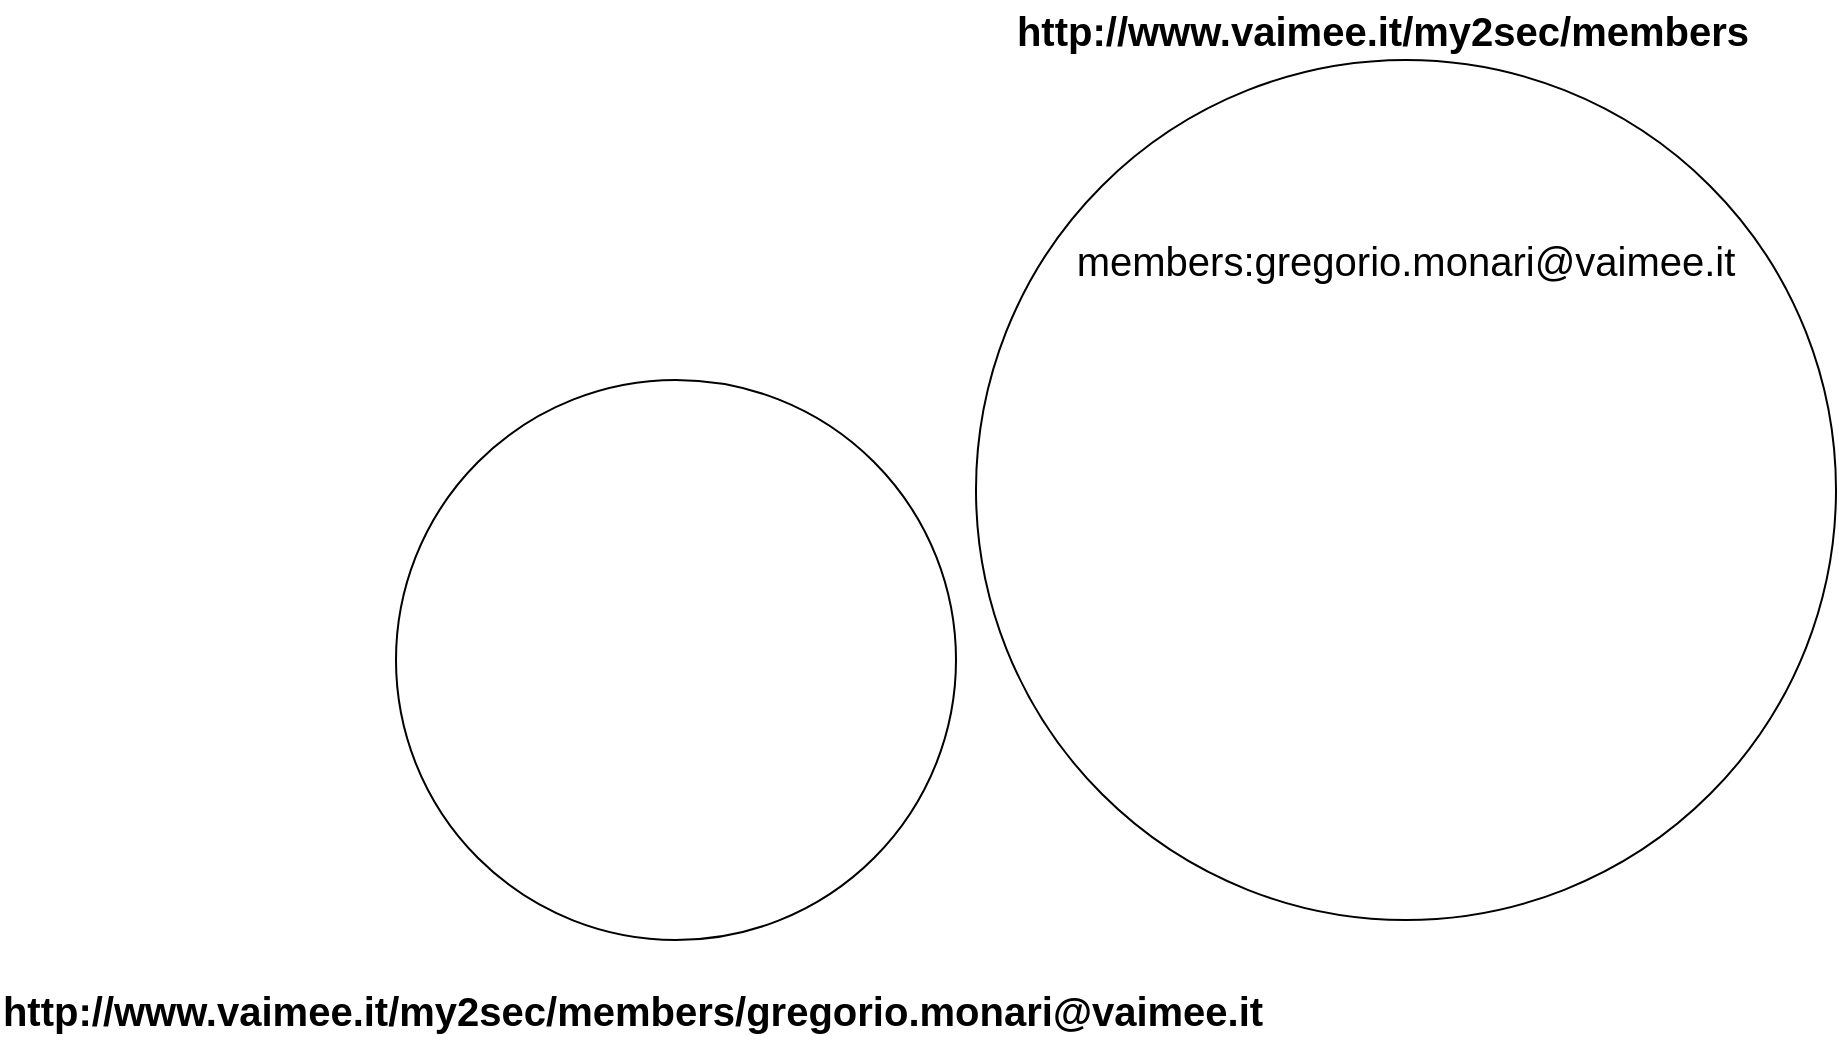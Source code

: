 <mxfile version="20.2.3" type="device" pages="3"><diagram id="EjPM-wcpp2f_QWponHcE" name="Pagina-2"><mxGraphModel dx="1865" dy="649" grid="1" gridSize="10" guides="1" tooltips="1" connect="1" arrows="1" fold="1" page="1" pageScale="1" pageWidth="827" pageHeight="1169" math="0" shadow="0"><root><mxCell id="0"/><mxCell id="1" parent="0"/><mxCell id="1WnBhAtx0a35UNG7bfUH-1" value="" style="ellipse;whiteSpace=wrap;html=1;aspect=fixed;" vertex="1" parent="1"><mxGeometry y="280" width="280" height="280" as="geometry"/></mxCell><mxCell id="1WnBhAtx0a35UNG7bfUH-2" value="" style="ellipse;whiteSpace=wrap;html=1;aspect=fixed;" vertex="1" parent="1"><mxGeometry x="290" y="120" width="430" height="430" as="geometry"/></mxCell><mxCell id="1WnBhAtx0a35UNG7bfUH-3" value="http://www.vaimee.it/my2sec/members" style="text;strokeColor=none;fillColor=none;html=1;fontSize=20;fontStyle=1;verticalAlign=middle;align=center;" vertex="1" parent="1"><mxGeometry x="265" y="90" width="455" height="30" as="geometry"/></mxCell><mxCell id="1WnBhAtx0a35UNG7bfUH-4" value="http://www.vaimee.it/my2sec/members/gregorio.monari@vaimee.it" style="text;strokeColor=none;fillColor=none;html=1;fontSize=20;fontStyle=1;verticalAlign=middle;align=center;" vertex="1" parent="1"><mxGeometry x="-110" y="580" width="455" height="30" as="geometry"/></mxCell><mxCell id="1WnBhAtx0a35UNG7bfUH-7" value="members:gregorio.monari@vaimee.it" style="text;html=1;strokeColor=none;fillColor=none;align=center;verticalAlign=middle;whiteSpace=wrap;rounded=0;fontSize=20;" vertex="1" parent="1"><mxGeometry x="317" y="200" width="376" height="40" as="geometry"/></mxCell></root></mxGraphModel></diagram><diagram id="SbAHfcL2evVn9gWAeOtN" name="dream-stack"><mxGraphModel dx="1384" dy="865" grid="1" gridSize="10" guides="1" tooltips="1" connect="1" arrows="1" fold="1" page="1" pageScale="1" pageWidth="827" pageHeight="1169" math="0" shadow="0"><root><mxCell id="0"/><mxCell id="1" parent="0"/><mxCell id="iCswEECjXaVhPGg6Xm-0-4" value="DATABASES" style="swimlane;fontSize=20;" vertex="1" parent="1"><mxGeometry x="30" y="310" width="250" height="290" as="geometry"/></mxCell><mxCell id="iCswEECjXaVhPGg6Xm-0-5" value="SEPA" style="shape=hexagon;perimeter=hexagonPerimeter2;whiteSpace=wrap;html=1;fixedSize=1;fontSize=20;" vertex="1" parent="iCswEECjXaVhPGg6Xm-0-4"><mxGeometry x="20" y="50" width="90" height="70" as="geometry"/></mxCell><mxCell id="iCswEECjXaVhPGg6Xm-0-6" value="MYSQL" style="shape=hexagon;perimeter=hexagonPerimeter2;whiteSpace=wrap;html=1;fixedSize=1;fontSize=20;" vertex="1" parent="iCswEECjXaVhPGg6Xm-0-4"><mxGeometry x="140" y="50" width="90" height="70" as="geometry"/></mxCell><mxCell id="iCswEECjXaVhPGg6Xm-0-11" value="SEPA&lt;br&gt;STAGING" style="shape=hexagon;perimeter=hexagonPerimeter2;whiteSpace=wrap;html=1;fixedSize=1;fontSize=20;" vertex="1" parent="iCswEECjXaVhPGg6Xm-0-4"><mxGeometry x="20" y="170" width="90" height="70" as="geometry"/></mxCell><mxCell id="iCswEECjXaVhPGg6Xm-0-12" value="MYSQL&lt;br&gt;STAGING" style="shape=hexagon;perimeter=hexagonPerimeter2;whiteSpace=wrap;html=1;fixedSize=1;fontSize=20;" vertex="1" parent="iCswEECjXaVhPGg6Xm-0-4"><mxGeometry x="140" y="170" width="90" height="70" as="geometry"/></mxCell><mxCell id="iCswEECjXaVhPGg6Xm-0-7" value="SECURITY" style="swimlane;fontSize=20;" vertex="1" parent="1"><mxGeometry x="180" y="30" width="340" height="150" as="geometry"/></mxCell><mxCell id="iCswEECjXaVhPGg6Xm-0-8" value="TRAE&lt;br&gt;FIK" style="shape=hexagon;perimeter=hexagonPerimeter2;whiteSpace=wrap;html=1;fixedSize=1;fontSize=20;" vertex="1" parent="iCswEECjXaVhPGg6Xm-0-7"><mxGeometry x="20" y="50" width="90" height="70" as="geometry"/></mxCell><mxCell id="iCswEECjXaVhPGg6Xm-0-9" value="KEY&lt;br&gt;CLOAK" style="shape=hexagon;perimeter=hexagonPerimeter2;whiteSpace=wrap;html=1;fixedSize=1;fontSize=20;" vertex="1" parent="iCswEECjXaVhPGg6Xm-0-7"><mxGeometry x="130" y="50" width="90" height="70" as="geometry"/></mxCell><mxCell id="iCswEECjXaVhPGg6Xm-0-33" value="PORTAI&lt;br&gt;NER" style="shape=hexagon;perimeter=hexagonPerimeter2;whiteSpace=wrap;html=1;fixedSize=1;fontSize=20;" vertex="1" parent="iCswEECjXaVhPGg6Xm-0-7"><mxGeometry x="234" y="50" width="90" height="70" as="geometry"/></mxCell><mxCell id="iCswEECjXaVhPGg6Xm-0-36" value="" style="sketch=0;pointerEvents=1;shadow=0;dashed=0;html=1;strokeColor=none;fillColor=#505050;labelPosition=center;verticalLabelPosition=bottom;verticalAlign=top;outlineConnect=0;align=center;shape=mxgraph.office.security.lock_protected;fontSize=20;" vertex="1" parent="iCswEECjXaVhPGg6Xm-0-7"><mxGeometry x="10" y="90" width="38" height="52" as="geometry"/></mxCell><mxCell id="iCswEECjXaVhPGg6Xm-0-10" value="" style="endArrow=none;html=1;rounded=0;fontSize=20;curved=1;strokeWidth=3;" edge="1" parent="1"><mxGeometry width="50" height="50" relative="1" as="geometry"><mxPoint x="40" y="240" as="sourcePoint"/><mxPoint x="850" y="240" as="targetPoint"/></mxGeometry></mxCell><mxCell id="iCswEECjXaVhPGg6Xm-0-13" value="" style="endArrow=none;html=1;rounded=0;fontSize=20;strokeWidth=3;curved=1;exitX=0.5;exitY=0;exitDx=0;exitDy=0;" edge="1" parent="1" source="iCswEECjXaVhPGg6Xm-0-4"><mxGeometry width="50" height="50" relative="1" as="geometry"><mxPoint x="120" y="290" as="sourcePoint"/><mxPoint x="155" y="240" as="targetPoint"/></mxGeometry></mxCell><mxCell id="iCswEECjXaVhPGg6Xm-0-14" value="" style="endArrow=none;html=1;rounded=0;fontSize=20;strokeWidth=3;curved=1;" edge="1" parent="1"><mxGeometry width="50" height="50" relative="1" as="geometry"><mxPoint x="350" y="240" as="sourcePoint"/><mxPoint x="350" y="150" as="targetPoint"/></mxGeometry></mxCell><mxCell id="iCswEECjXaVhPGg6Xm-0-15" value="" style="endArrow=none;html=1;rounded=0;fontSize=20;strokeWidth=3;curved=1;" edge="1" parent="1"><mxGeometry width="50" height="50" relative="1" as="geometry"><mxPoint x="460" y="240" as="sourcePoint"/><mxPoint x="460" y="150" as="targetPoint"/></mxGeometry></mxCell><mxCell id="iCswEECjXaVhPGg6Xm-0-16" value="network: traefik" style="text;html=1;strokeColor=none;fillColor=none;align=center;verticalAlign=middle;whiteSpace=wrap;rounded=0;fontSize=20;" vertex="1" parent="1"><mxGeometry x="50" y="210" width="160" height="30" as="geometry"/></mxCell><mxCell id="iCswEECjXaVhPGg6Xm-0-17" value="" style="verticalLabelPosition=bottom;html=1;verticalAlign=top;align=center;strokeColor=none;fillColor=#00BEF2;shape=mxgraph.azure.computer;pointerEvents=1;fontSize=20;" vertex="1" parent="1"><mxGeometry x="20" y="75" width="95" height="80" as="geometry"/></mxCell><mxCell id="iCswEECjXaVhPGg6Xm-0-35" style="rounded=0;orthogonalLoop=1;jettySize=auto;html=1;fontSize=20;strokeWidth=3;endArrow=none;endFill=0;exitX=1;exitY=0.5;exitDx=0;exitDy=0;exitPerimeter=0;" edge="1" parent="1" source="iCswEECjXaVhPGg6Xm-0-17" target="iCswEECjXaVhPGg6Xm-0-8"><mxGeometry relative="1" as="geometry"><mxPoint x="258.208" y="-8" as="sourcePoint"/></mxGeometry></mxCell><mxCell id="iCswEECjXaVhPGg6Xm-0-21" value="DATA VISUALIZATION" style="swimlane;fontSize=20;" vertex="1" parent="1"><mxGeometry x="320" y="310" width="240" height="260" as="geometry"/></mxCell><mxCell id="iCswEECjXaVhPGg6Xm-0-22" value="SUPER&lt;br&gt;SET" style="shape=hexagon;perimeter=hexagonPerimeter2;whiteSpace=wrap;html=1;fixedSize=1;fontSize=20;" vertex="1" parent="iCswEECjXaVhPGg6Xm-0-21"><mxGeometry x="20" y="50" width="90" height="70" as="geometry"/></mxCell><mxCell id="iCswEECjXaVhPGg6Xm-0-23" value="GRAFANA" style="shape=hexagon;perimeter=hexagonPerimeter2;whiteSpace=wrap;html=1;fixedSize=1;fontSize=20;" vertex="1" parent="iCswEECjXaVhPGg6Xm-0-21"><mxGeometry x="130" y="50" width="90" height="70" as="geometry"/></mxCell><mxCell id="iCswEECjXaVhPGg6Xm-0-32" value="ADMINER" style="shape=hexagon;perimeter=hexagonPerimeter2;whiteSpace=wrap;html=1;fixedSize=1;fontSize=20;" vertex="1" parent="iCswEECjXaVhPGg6Xm-0-21"><mxGeometry x="75" y="150" width="90" height="70" as="geometry"/></mxCell><mxCell id="iCswEECjXaVhPGg6Xm-0-24" value="" style="endArrow=none;html=1;rounded=0;fontSize=20;strokeWidth=3;curved=1;exitX=0.5;exitY=0;exitDx=0;exitDy=0;" edge="1" parent="1"><mxGeometry width="50" height="50" relative="1" as="geometry"><mxPoint x="410" y="310" as="sourcePoint"/><mxPoint x="410" y="240" as="targetPoint"/></mxGeometry></mxCell><mxCell id="iCswEECjXaVhPGg6Xm-0-25" value="WEBSITES" style="swimlane;fontSize=20;" vertex="1" parent="1"><mxGeometry x="560" y="50" width="240" height="150" as="geometry"/></mxCell><mxCell id="iCswEECjXaVhPGg6Xm-0-26" value="NGINX" style="shape=hexagon;perimeter=hexagonPerimeter2;whiteSpace=wrap;html=1;fixedSize=1;fontSize=20;" vertex="1" parent="iCswEECjXaVhPGg6Xm-0-25"><mxGeometry x="20" y="50" width="90" height="70" as="geometry"/></mxCell><mxCell id="iCswEECjXaVhPGg6Xm-0-27" value="..." style="shape=hexagon;perimeter=hexagonPerimeter2;whiteSpace=wrap;html=1;fixedSize=1;fontSize=20;" vertex="1" parent="iCswEECjXaVhPGg6Xm-0-25"><mxGeometry x="130" y="50" width="90" height="70" as="geometry"/></mxCell><mxCell id="iCswEECjXaVhPGg6Xm-0-28" value="" style="endArrow=none;html=1;rounded=0;fontSize=20;strokeWidth=3;curved=1;" edge="1" parent="1"><mxGeometry width="50" height="50" relative="1" as="geometry"><mxPoint x="680" y="240" as="sourcePoint"/><mxPoint x="680" y="200" as="targetPoint"/></mxGeometry></mxCell><mxCell id="iCswEECjXaVhPGg6Xm-0-29" value="OTHERS" style="swimlane;fontSize=20;" vertex="1" parent="1"><mxGeometry x="590" y="310" width="240" height="230" as="geometry"/></mxCell><mxCell id="iCswEECjXaVhPGg6Xm-0-30" value="OP" style="shape=hexagon;perimeter=hexagonPerimeter2;whiteSpace=wrap;html=1;fixedSize=1;fontSize=20;" vertex="1" parent="iCswEECjXaVhPGg6Xm-0-29"><mxGeometry x="20" y="50" width="90" height="70" as="geometry"/></mxCell><mxCell id="iCswEECjXaVhPGg6Xm-0-31" value="NODE" style="shape=hexagon;perimeter=hexagonPerimeter2;whiteSpace=wrap;html=1;fixedSize=1;fontSize=20;" vertex="1" parent="iCswEECjXaVhPGg6Xm-0-29"><mxGeometry x="130" y="50" width="90" height="70" as="geometry"/></mxCell><mxCell id="iCswEECjXaVhPGg6Xm-0-37" value="PAC" style="shape=hexagon;perimeter=hexagonPerimeter2;whiteSpace=wrap;html=1;fixedSize=1;fontSize=20;" vertex="1" parent="iCswEECjXaVhPGg6Xm-0-29"><mxGeometry x="75" y="140" width="90" height="70" as="geometry"/></mxCell><mxCell id="iCswEECjXaVhPGg6Xm-0-34" value="" style="endArrow=none;html=1;rounded=0;fontSize=20;strokeWidth=3;curved=1;" edge="1" parent="1"><mxGeometry width="50" height="50" relative="1" as="geometry"><mxPoint x="250" y="240" as="sourcePoint"/><mxPoint x="250" y="150" as="targetPoint"/></mxGeometry></mxCell><mxCell id="iCswEECjXaVhPGg6Xm-0-38" value="" style="endArrow=none;html=1;rounded=0;fontSize=20;strokeWidth=3;curved=1;exitX=0.5;exitY=0;exitDx=0;exitDy=0;" edge="1" parent="1"><mxGeometry width="50" height="50" relative="1" as="geometry"><mxPoint x="709.33" y="310" as="sourcePoint"/><mxPoint x="709.33" y="240" as="targetPoint"/></mxGeometry></mxCell><mxCell id="iCswEECjXaVhPGg6Xm-0-40" value="" style="endArrow=none;html=1;rounded=0;fontSize=20;curved=1;strokeWidth=3;dashed=1;" edge="1" parent="1"><mxGeometry width="50" height="50" relative="1" as="geometry"><mxPoint x="35" y="740" as="sourcePoint"/><mxPoint x="845" y="740" as="targetPoint"/></mxGeometry></mxCell><mxCell id="iCswEECjXaVhPGg6Xm-0-41" value="" style="endArrow=none;html=1;rounded=0;fontSize=20;curved=1;strokeWidth=3;dashed=1;exitX=0.5;exitY=1;exitDx=0;exitDy=0;" edge="1" parent="1" source="iCswEECjXaVhPGg6Xm-0-4"><mxGeometry width="50" height="50" relative="1" as="geometry"><mxPoint x="30" y="660" as="sourcePoint"/><mxPoint x="155" y="740" as="targetPoint"/></mxGeometry></mxCell><mxCell id="iCswEECjXaVhPGg6Xm-0-42" value="" style="endArrow=none;html=1;rounded=0;fontSize=20;curved=1;strokeWidth=3;dashed=1;exitX=0.5;exitY=1;exitDx=0;exitDy=0;" edge="1" parent="1"><mxGeometry width="50" height="50" relative="1" as="geometry"><mxPoint x="440" y="570" as="sourcePoint"/><mxPoint x="440" y="740" as="targetPoint"/></mxGeometry></mxCell><mxCell id="iCswEECjXaVhPGg6Xm-0-43" value="" style="endArrow=none;html=1;rounded=0;fontSize=20;curved=1;strokeWidth=3;dashed=1;exitX=0.5;exitY=1;exitDx=0;exitDy=0;" edge="1" parent="1"><mxGeometry width="50" height="50" relative="1" as="geometry"><mxPoint x="709.33" y="540" as="sourcePoint"/><mxPoint x="709" y="740" as="targetPoint"/></mxGeometry></mxCell><mxCell id="iCswEECjXaVhPGg6Xm-0-44" value="network: backend" style="text;html=1;strokeColor=none;fillColor=none;align=center;verticalAlign=middle;whiteSpace=wrap;rounded=0;fontSize=20;" vertex="1" parent="1"><mxGeometry x="730" y="700" width="160" height="30" as="geometry"/></mxCell></root></mxGraphModel></diagram><diagram id="7DDz9SjzyHItLnLMlWE7" name="Pagina-3"><mxGraphModel dx="1038" dy="649" grid="1" gridSize="10" guides="1" tooltips="1" connect="1" arrows="1" fold="1" page="1" pageScale="1" pageWidth="827" pageHeight="1169" math="0" shadow="0"><root><mxCell id="0"/><mxCell id="1" parent="0"/><mxCell id="svfim86A9lnAzqaO_M8G-1" value="DB" style="shape=cylinder3;whiteSpace=wrap;html=1;boundedLbl=1;backgroundOutline=1;size=15;fontSize=20;" vertex="1" parent="1"><mxGeometry x="350" y="100" width="100" height="100" as="geometry"/></mxCell><mxCell id="svfim86A9lnAzqaO_M8G-14" style="edgeStyle=none;rounded=0;orthogonalLoop=1;jettySize=auto;html=1;entryX=0.5;entryY=0;entryDx=0;entryDy=0;fontSize=20;endArrow=classic;endFill=1;strokeWidth=3;" edge="1" parent="1" source="svfim86A9lnAzqaO_M8G-2" target="svfim86A9lnAzqaO_M8G-13"><mxGeometry relative="1" as="geometry"/></mxCell><mxCell id="svfim86A9lnAzqaO_M8G-2" value="OP&lt;br&gt;UNIT" style="ellipse;whiteSpace=wrap;html=1;aspect=fixed;fontSize=20;" vertex="1" parent="1"><mxGeometry x="360" y="350" width="80" height="80" as="geometry"/></mxCell><mxCell id="svfim86A9lnAzqaO_M8G-6" style="edgeStyle=none;rounded=0;orthogonalLoop=1;jettySize=auto;html=1;entryX=0.5;entryY=0;entryDx=0;entryDy=0;fontSize=20;endArrow=classic;endFill=1;strokeWidth=3;" edge="1" parent="1" source="svfim86A9lnAzqaO_M8G-4" target="svfim86A9lnAzqaO_M8G-5"><mxGeometry relative="1" as="geometry"/></mxCell><mxCell id="svfim86A9lnAzqaO_M8G-4" value="transport&lt;br&gt;layer" style="rounded=0;whiteSpace=wrap;html=1;fontSize=20;" vertex="1" parent="1"><mxGeometry x="340" y="180" width="120" height="50" as="geometry"/></mxCell><mxCell id="svfim86A9lnAzqaO_M8G-5" value="transport&lt;br&gt;layer" style="rounded=0;whiteSpace=wrap;html=1;fontSize=20;" vertex="1" parent="1"><mxGeometry x="340" y="310" width="120" height="50" as="geometry"/></mxCell><mxCell id="svfim86A9lnAzqaO_M8G-7" value="data" style="text;html=1;strokeColor=none;fillColor=none;align=center;verticalAlign=middle;whiteSpace=wrap;rounded=0;fontSize=20;" vertex="1" parent="1"><mxGeometry x="370" y="70" width="60" height="30" as="geometry"/></mxCell><mxCell id="svfim86A9lnAzqaO_M8G-8" value="encrypted data for transport" style="text;html=1;strokeColor=none;fillColor=none;align=center;verticalAlign=middle;whiteSpace=wrap;rounded=0;fontSize=20;" vertex="1" parent="1"><mxGeometry x="390" y="240" width="200" height="50" as="geometry"/></mxCell><mxCell id="svfim86A9lnAzqaO_M8G-9" value="" style="endArrow=none;html=1;rounded=0;fontSize=20;strokeWidth=3;" edge="1" parent="1"><mxGeometry width="50" height="50" relative="1" as="geometry"><mxPoint x="280" y="570" as="sourcePoint"/><mxPoint x="280" y="80" as="targetPoint"/></mxGeometry></mxCell><mxCell id="svfim86A9lnAzqaO_M8G-10" value="NUCLEUS&lt;br&gt;(DNA)" style="text;html=1;strokeColor=none;fillColor=none;align=center;verticalAlign=middle;whiteSpace=wrap;rounded=0;fontSize=20;" vertex="1" parent="1"><mxGeometry x="150" y="135" width="130" height="30" as="geometry"/></mxCell><mxCell id="svfim86A9lnAzqaO_M8G-11" value="mRNA" style="text;html=1;strokeColor=none;fillColor=none;align=center;verticalAlign=middle;whiteSpace=wrap;rounded=0;fontSize=20;" vertex="1" parent="1"><mxGeometry x="200" y="250" width="60" height="30" as="geometry"/></mxCell><mxCell id="svfim86A9lnAzqaO_M8G-12" value="RIBOSOME" style="text;html=1;strokeColor=none;fillColor=none;align=center;verticalAlign=middle;whiteSpace=wrap;rounded=0;fontSize=20;" vertex="1" parent="1"><mxGeometry x="150" y="375" width="125" height="30" as="geometry"/></mxCell><mxCell id="svfim86A9lnAzqaO_M8G-13" value="OUTPUT" style="rhombus;whiteSpace=wrap;html=1;fontSize=20;" vertex="1" parent="1"><mxGeometry x="360" y="480" width="80" height="80" as="geometry"/></mxCell><mxCell id="svfim86A9lnAzqaO_M8G-15" value="PROTEIN" style="text;html=1;strokeColor=none;fillColor=none;align=center;verticalAlign=middle;whiteSpace=wrap;rounded=0;fontSize=20;" vertex="1" parent="1"><mxGeometry x="150" y="505" width="125" height="30" as="geometry"/></mxCell><mxCell id="svfim86A9lnAzqaO_M8G-16" value="process data" style="text;html=1;strokeColor=none;fillColor=none;align=center;verticalAlign=middle;whiteSpace=wrap;rounded=0;fontSize=20;" vertex="1" parent="1"><mxGeometry x="430" y="365" width="150" height="50" as="geometry"/></mxCell></root></mxGraphModel></diagram></mxfile>